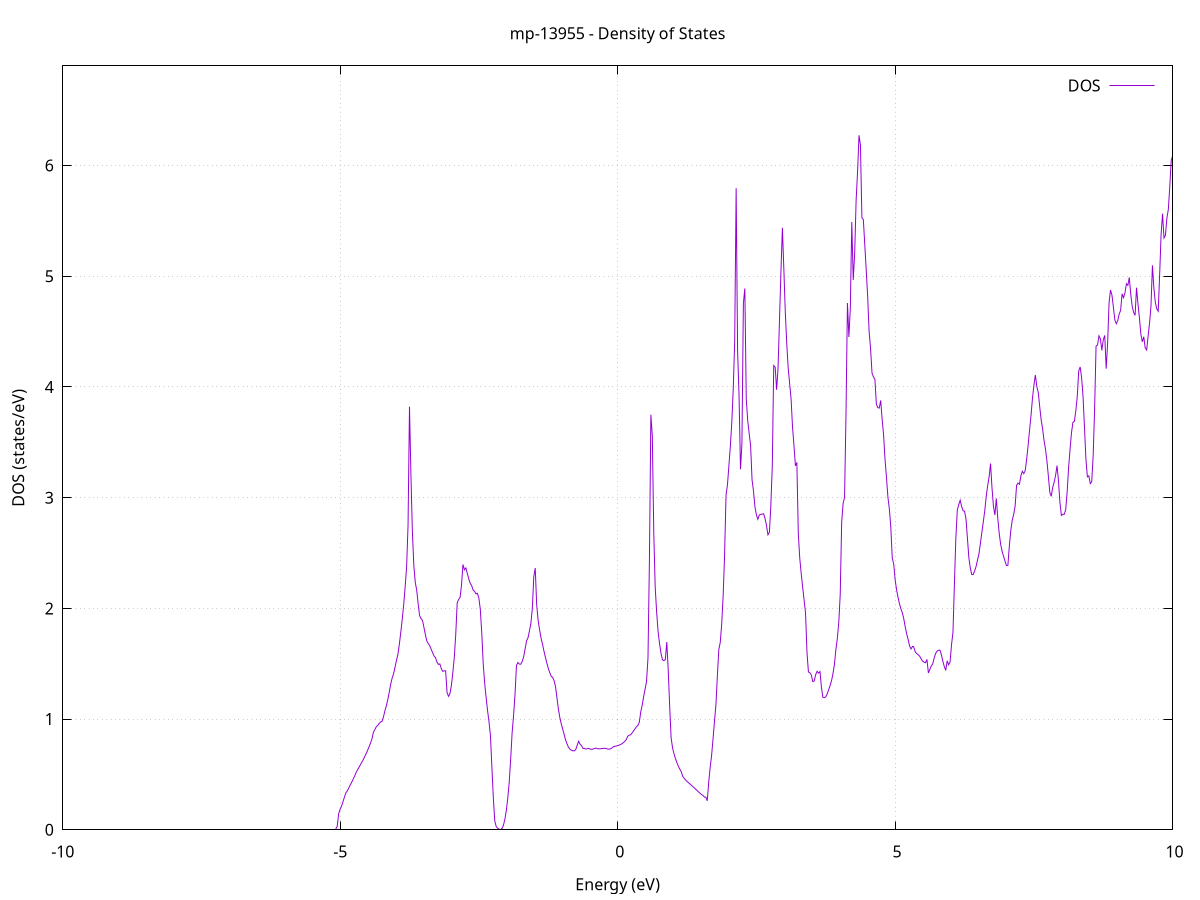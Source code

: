 set title 'mp-13955 - Density of States'
set xlabel 'Energy (eV)'
set ylabel 'DOS (states/eV)'
set grid
set xrange [-10:10]
set yrange [0:6.901]
set xzeroaxis lt -1
set terminal png size 800,600
set output 'mp-13955_dos_gnuplot.png'
plot '-' using 1:2 with lines title 'DOS'
-36.574900 0.000000
-36.548900 0.000000
-36.522800 0.000000
-36.496800 0.000000
-36.470700 0.000000
-36.444700 0.000000
-36.418600 0.000000
-36.392600 0.000000
-36.366500 0.000000
-36.340500 0.000000
-36.314400 0.000000
-36.288400 0.000000
-36.262300 0.000000
-36.236300 0.000000
-36.210200 0.000000
-36.184200 0.000000
-36.158100 0.000000
-36.132100 0.000000
-36.106000 0.000000
-36.080000 0.000000
-36.053900 0.000000
-36.027900 0.000000
-36.001800 0.000000
-35.975800 0.000000
-35.949700 0.000000
-35.923700 0.000000
-35.897600 0.000000
-35.871600 0.000000
-35.845500 0.000000
-35.819500 0.000000
-35.793400 0.000000
-35.767400 0.000000
-35.741300 0.000000
-35.715300 0.000000
-35.689200 0.000000
-35.663200 0.000000
-35.637100 0.000000
-35.611100 0.000000
-35.585000 0.000000
-35.559000 0.000000
-35.532900 0.000000
-35.506900 0.000000
-35.480800 0.000000
-35.454800 0.000000
-35.428700 0.000000
-35.402700 0.000000
-35.376600 0.000000
-35.350600 0.000000
-35.324500 0.000000
-35.298500 0.000000
-35.272400 0.000000
-35.246400 0.000000
-35.220300 0.000000
-35.194300 0.000000
-35.168200 0.000000
-35.142200 0.000000
-35.116100 0.000000
-35.090100 0.000000
-35.064000 0.000000
-35.038000 0.000000
-35.011900 0.000000
-34.985900 0.000000
-34.959800 0.000000
-34.933800 0.000000
-34.907700 0.000000
-34.881700 0.000000
-34.855600 0.000000
-34.829600 0.000000
-34.803500 0.000000
-34.777500 0.000000
-34.751400 0.000000
-34.725400 0.000000
-34.699300 0.000000
-34.673300 0.000000
-34.647200 0.000000
-34.621200 0.000000
-34.595100 0.000000
-34.569100 0.000000
-34.543000 0.000000
-34.517000 0.000000
-34.490900 0.000000
-34.464900 0.000000
-34.438800 0.000000
-34.412800 0.000000
-34.386700 0.000000
-34.360700 0.000000
-34.334600 0.000000
-34.308600 0.000000
-34.282500 0.000000
-34.256500 0.000000
-34.230400 0.000000
-34.204400 42.648900
-34.178300 0.000000
-34.152300 0.000000
-34.126200 0.000000
-34.100200 0.000000
-34.074100 0.000000
-34.048100 0.000000
-34.022000 0.000000
-33.996000 0.000000
-33.969900 0.000000
-33.943900 0.000000
-33.917800 0.000000
-33.891800 0.000000
-33.865700 0.000000
-33.839700 0.000000
-33.813600 0.000000
-33.787600 0.000000
-33.761500 0.000000
-33.735500 0.000000
-33.709400 0.000000
-33.683400 0.000000
-33.657300 0.000000
-33.631300 0.000000
-33.605200 0.000000
-33.579200 0.000000
-33.553100 0.000000
-33.527100 0.000000
-33.501000 0.000000
-33.475000 0.000000
-33.448900 0.000000
-33.422900 0.000000
-33.396800 0.000000
-33.370800 0.000000
-33.344700 0.000000
-33.318700 0.000000
-33.292600 0.000000
-33.266600 0.000000
-33.240500 0.000000
-33.214500 0.000000
-33.188400 0.000000
-33.162400 0.000000
-33.136300 0.000000
-33.110300 0.000000
-33.084200 0.000000
-33.058200 0.000000
-33.032100 0.000000
-33.006100 0.000000
-32.980000 0.000000
-32.954000 0.000000
-32.927900 0.000000
-32.901900 0.000000
-32.875800 0.000000
-32.849800 0.000000
-32.823700 0.000000
-32.797700 0.000000
-32.771600 0.000000
-32.745600 0.000000
-32.719500 0.000000
-32.693500 0.000000
-32.667400 0.000000
-32.641400 0.000000
-32.615300 0.000000
-32.589200 0.000000
-32.563200 0.000000
-32.537100 0.000000
-32.511100 0.000000
-32.485000 0.000000
-32.459000 0.000000
-32.432900 0.000000
-32.406900 0.000000
-32.380800 0.000000
-32.354800 0.000000
-32.328700 0.000000
-32.302700 0.000000
-32.276600 0.000000
-32.250600 0.000000
-32.224500 0.000000
-32.198500 0.000000
-32.172400 0.000000
-32.146400 0.000000
-32.120300 0.000000
-32.094300 0.000000
-32.068200 0.000000
-32.042200 0.000000
-32.016100 0.000000
-31.990100 0.000000
-31.964000 0.000000
-31.938000 0.000000
-31.911900 0.000000
-31.885900 0.000000
-31.859800 0.000000
-31.833800 0.000000
-31.807700 0.000000
-31.781700 0.000000
-31.755600 0.000000
-31.729600 0.000000
-31.703500 0.000000
-31.677500 0.000000
-31.651400 0.000000
-31.625400 0.000000
-31.599300 0.000000
-31.573300 0.000000
-31.547200 0.000000
-31.521200 0.000000
-31.495100 0.000000
-31.469100 0.000000
-31.443000 0.000000
-31.417000 0.000000
-31.390900 0.000000
-31.364900 0.000000
-31.338800 0.000000
-31.312800 0.000000
-31.286700 0.000000
-31.260700 0.000000
-31.234600 0.000000
-31.208600 0.000000
-31.182500 0.000000
-31.156500 0.000000
-31.130400 0.000000
-31.104400 0.000000
-31.078300 0.000000
-31.052300 0.000000
-31.026200 0.000000
-31.000200 0.000000
-30.974100 0.000000
-30.948100 0.000000
-30.922000 0.000000
-30.896000 0.000000
-30.869900 0.000000
-30.843900 0.000000
-30.817800 0.000000
-30.791800 0.000000
-30.765700 0.000000
-30.739700 0.000000
-30.713600 0.000000
-30.687600 0.000000
-30.661500 0.000000
-30.635500 0.000000
-30.609400 0.000000
-30.583400 0.000000
-30.557300 0.000000
-30.531300 0.000000
-30.505200 0.000000
-30.479200 0.000000
-30.453100 0.000000
-30.427100 0.000000
-30.401000 0.000000
-30.375000 0.000000
-30.348900 0.000000
-30.322900 0.000000
-30.296800 0.000000
-30.270800 0.000000
-30.244700 0.000000
-30.218700 0.000000
-30.192600 0.000000
-30.166600 0.000000
-30.140500 0.000000
-30.114500 0.000000
-30.088400 0.000000
-30.062400 0.000000
-30.036300 0.000000
-30.010300 0.000000
-29.984200 0.000000
-29.958200 0.000000
-29.932100 0.000000
-29.906100 0.000000
-29.880000 0.000000
-29.854000 0.000000
-29.827900 0.000000
-29.801900 0.000000
-29.775800 0.000000
-29.749800 0.000000
-29.723700 0.000000
-29.697700 0.000000
-29.671600 0.000000
-29.645600 0.000000
-29.619500 0.000000
-29.593500 0.000000
-29.567400 0.000000
-29.541400 0.000000
-29.515300 0.000000
-29.489300 0.000000
-29.463200 0.000000
-29.437200 0.000000
-29.411100 0.000000
-29.385100 0.000000
-29.359000 0.000000
-29.333000 0.000000
-29.306900 0.000000
-29.280900 0.000000
-29.254800 0.000000
-29.228800 0.000000
-29.202700 0.000000
-29.176700 0.000000
-29.150600 0.000000
-29.124600 0.000000
-29.098500 0.000000
-29.072500 0.000000
-29.046400 0.000000
-29.020400 0.000000
-28.994300 0.000000
-28.968300 0.000000
-28.942200 0.000000
-28.916200 0.000000
-28.890100 0.000000
-28.864100 0.000000
-28.838000 0.000000
-28.812000 0.000000
-28.785900 0.000000
-28.759900 0.000000
-28.733800 0.000000
-28.707800 0.000000
-28.681700 0.000000
-28.655700 0.000000
-28.629600 0.000000
-28.603500 0.000000
-28.577500 0.000000
-28.551400 0.000000
-28.525400 0.000000
-28.499300 0.000000
-28.473300 0.000000
-28.447200 0.000000
-28.421200 0.000000
-28.395100 0.000000
-28.369100 0.000000
-28.343000 0.000000
-28.317000 0.000000
-28.290900 0.000000
-28.264900 0.000000
-28.238800 0.000000
-28.212800 0.000000
-28.186700 0.000000
-28.160700 0.000000
-28.134600 0.000000
-28.108600 0.000000
-28.082500 0.000000
-28.056500 0.000000
-28.030400 0.000000
-28.004400 0.000000
-27.978300 0.000000
-27.952300 0.000000
-27.926200 0.000000
-27.900200 0.000000
-27.874100 0.000000
-27.848100 0.000000
-27.822000 0.000000
-27.796000 0.000000
-27.769900 0.000000
-27.743900 0.000000
-27.717800 0.000000
-27.691800 0.000000
-27.665700 0.000000
-27.639700 0.000000
-27.613600 0.000000
-27.587600 0.000000
-27.561500 0.000000
-27.535500 0.000000
-27.509400 0.000000
-27.483400 0.000000
-27.457300 0.000000
-27.431300 0.000000
-27.405200 0.000000
-27.379200 0.000000
-27.353100 0.000000
-27.327100 0.000000
-27.301000 0.000000
-27.275000 0.000000
-27.248900 0.000000
-27.222900 0.000000
-27.196800 0.000000
-27.170800 0.000000
-27.144700 0.000000
-27.118700 0.000000
-27.092600 0.000000
-27.066600 0.000000
-27.040500 0.000000
-27.014500 0.000000
-26.988400 0.000000
-26.962400 0.000000
-26.936300 0.000000
-26.910300 0.000000
-26.884200 0.000000
-26.858200 0.000000
-26.832100 0.000000
-26.806100 0.000000
-26.780000 0.000000
-26.754000 0.000000
-26.727900 0.000000
-26.701900 0.000000
-26.675800 0.000000
-26.649800 0.000000
-26.623700 0.000000
-26.597700 0.000000
-26.571600 0.000000
-26.545600 0.000000
-26.519500 0.000000
-26.493500 0.000000
-26.467400 0.000000
-26.441400 0.000000
-26.415300 0.000000
-26.389300 0.000000
-26.363200 0.000000
-26.337200 0.000000
-26.311100 0.000000
-26.285100 0.000000
-26.259000 0.000000
-26.233000 0.000000
-26.206900 0.000000
-26.180900 0.000000
-26.154800 0.000000
-26.128800 0.000000
-26.102700 0.000000
-26.076700 0.000000
-26.050600 0.000000
-26.024600 0.000000
-25.998500 0.000000
-25.972500 0.000000
-25.946400 0.000000
-25.920400 0.000000
-25.894300 0.000000
-25.868300 0.000000
-25.842200 0.000000
-25.816200 0.000000
-25.790100 0.000000
-25.764100 0.000000
-25.738000 0.000000
-25.712000 0.000000
-25.685900 0.000000
-25.659900 0.000000
-25.633800 0.000000
-25.607800 0.000000
-25.581700 0.000000
-25.555700 0.000000
-25.529600 0.000000
-25.503600 0.000000
-25.477500 0.000000
-25.451500 0.000000
-25.425400 0.000000
-25.399400 0.000000
-25.373300 0.000000
-25.347300 0.000000
-25.321200 0.000000
-25.295200 0.000000
-25.269100 0.000000
-25.243100 0.000000
-25.217000 0.000000
-25.191000 0.000000
-25.164900 0.000000
-25.138900 0.000000
-25.112800 0.000000
-25.086800 0.000000
-25.060700 0.000000
-25.034700 0.000000
-25.008600 0.000000
-24.982600 0.000000
-24.956500 0.000000
-24.930500 0.000000
-24.904400 0.000000
-24.878400 0.000000
-24.852300 0.000000
-24.826300 0.000000
-24.800200 0.000000
-24.774200 0.000000
-24.748100 0.000000
-24.722100 0.000000
-24.696000 0.000000
-24.670000 0.000000
-24.643900 0.000000
-24.617800 0.000000
-24.591800 0.000000
-24.565700 0.000000
-24.539700 0.000000
-24.513600 0.000000
-24.487600 0.000000
-24.461500 0.000000
-24.435500 0.000000
-24.409400 0.000000
-24.383400 0.000000
-24.357300 0.000000
-24.331300 0.000000
-24.305200 0.000000
-24.279200 0.000000
-24.253100 0.000000
-24.227100 0.000000
-24.201000 0.000000
-24.175000 0.000000
-24.148900 0.000000
-24.122900 0.000000
-24.096800 0.000000
-24.070800 0.000000
-24.044700 0.000000
-24.018700 0.000000
-23.992600 0.000000
-23.966600 0.000000
-23.940500 0.000000
-23.914500 0.000000
-23.888400 0.000000
-23.862400 0.000000
-23.836300 0.000000
-23.810300 0.000000
-23.784200 0.000000
-23.758200 0.000000
-23.732100 0.000000
-23.706100 0.000000
-23.680000 0.000000
-23.654000 0.000000
-23.627900 0.000000
-23.601900 0.000000
-23.575800 0.000000
-23.549800 0.000000
-23.523700 0.000000
-23.497700 0.000000
-23.471600 0.000000
-23.445600 0.000000
-23.419500 0.000000
-23.393500 0.000000
-23.367400 0.000000
-23.341400 0.000000
-23.315300 0.000000
-23.289300 0.000000
-23.263200 0.000000
-23.237200 0.000000
-23.211100 0.000000
-23.185100 0.000000
-23.159000 0.000000
-23.133000 0.000000
-23.106900 0.000000
-23.080900 0.000000
-23.054800 0.000000
-23.028800 0.000000
-23.002700 0.000000
-22.976700 0.000000
-22.950600 0.000000
-22.924600 0.000000
-22.898500 0.000000
-22.872500 0.000000
-22.846400 0.000000
-22.820400 0.000000
-22.794300 0.000000
-22.768300 0.000000
-22.742200 0.000000
-22.716200 0.000000
-22.690100 0.000000
-22.664100 0.000000
-22.638000 0.000000
-22.612000 0.000000
-22.585900 0.000000
-22.559900 0.000000
-22.533800 0.000000
-22.507800 0.000000
-22.481700 0.000000
-22.455700 0.000000
-22.429600 0.000000
-22.403600 0.000000
-22.377500 0.000000
-22.351500 0.000000
-22.325400 0.000000
-22.299400 0.000000
-22.273300 0.000000
-22.247300 0.000000
-22.221200 0.000000
-22.195200 0.000000
-22.169100 0.000000
-22.143100 0.000000
-22.117000 0.000000
-22.091000 0.000000
-22.064900 0.000000
-22.038900 0.000000
-22.012800 0.000000
-21.986800 0.000000
-21.960700 0.000000
-21.934700 0.000000
-21.908600 0.000000
-21.882600 0.000000
-21.856500 0.000000
-21.830500 0.000000
-21.804400 0.000000
-21.778400 0.000000
-21.752300 0.000000
-21.726300 0.000000
-21.700200 0.000000
-21.674200 0.000000
-21.648100 0.000000
-21.622100 0.000000
-21.596000 0.000000
-21.570000 0.000000
-21.543900 0.000000
-21.517900 0.000000
-21.491800 0.000000
-21.465800 0.000000
-21.439700 0.000000
-21.413700 0.000000
-21.387600 0.000000
-21.361600 0.000000
-21.335500 0.000000
-21.309500 0.000000
-21.283400 0.000000
-21.257400 0.000000
-21.231300 0.000000
-21.205300 0.000000
-21.179200 0.000000
-21.153200 0.000000
-21.127100 0.000000
-21.101100 0.000000
-21.075000 0.000000
-21.049000 0.000000
-21.022900 0.000000
-20.996900 0.000000
-20.970800 0.000000
-20.944800 0.000000
-20.918700 0.000000
-20.892700 0.000000
-20.866600 0.000000
-20.840600 0.000000
-20.814500 0.000000
-20.788500 0.000000
-20.762400 0.000000
-20.736400 0.000000
-20.710300 0.000000
-20.684300 0.000000
-20.658200 0.000000
-20.632100 0.000000
-20.606100 0.000000
-20.580000 0.000000
-20.554000 0.000000
-20.527900 0.000000
-20.501900 0.000000
-20.475800 0.000000
-20.449800 0.000000
-20.423700 0.000000
-20.397700 0.000000
-20.371600 0.000000
-20.345600 0.000000
-20.319500 0.000000
-20.293500 0.000000
-20.267400 0.000000
-20.241400 0.000000
-20.215300 0.000000
-20.189300 0.000000
-20.163200 0.000000
-20.137200 0.000000
-20.111100 0.000000
-20.085100 0.000000
-20.059000 0.000000
-20.033000 0.000000
-20.006900 0.000000
-19.980900 0.000000
-19.954800 0.000000
-19.928800 0.000000
-19.902700 0.000000
-19.876700 0.000000
-19.850600 0.000000
-19.824600 0.000000
-19.798500 0.000000
-19.772500 0.000000
-19.746400 0.000000
-19.720400 0.000000
-19.694300 0.000000
-19.668300 0.000000
-19.642200 0.000000
-19.616200 0.000000
-19.590100 0.000000
-19.564100 0.000000
-19.538000 0.000000
-19.512000 0.000000
-19.485900 0.000000
-19.459900 0.000000
-19.433800 0.000000
-19.407800 0.000000
-19.381700 0.000000
-19.355700 0.000000
-19.329600 0.000000
-19.303600 0.000000
-19.277500 0.000000
-19.251500 0.000000
-19.225400 0.000000
-19.199400 0.000000
-19.173300 0.000000
-19.147300 0.000000
-19.121200 0.000000
-19.095200 0.000000
-19.069100 0.000000
-19.043100 0.000000
-19.017000 0.000000
-18.991000 0.000000
-18.964900 0.000000
-18.938900 0.000000
-18.912800 0.000000
-18.886800 0.000000
-18.860700 0.000000
-18.834700 0.000000
-18.808600 0.000000
-18.782600 0.000000
-18.756500 0.000000
-18.730500 0.000000
-18.704400 0.000000
-18.678400 0.000000
-18.652300 0.000000
-18.626300 0.000000
-18.600200 0.000000
-18.574200 0.000000
-18.548100 0.000000
-18.522100 0.000000
-18.496000 0.000000
-18.470000 0.000000
-18.443900 0.000000
-18.417900 0.000000
-18.391800 0.000000
-18.365800 0.000000
-18.339700 0.000000
-18.313700 0.000000
-18.287600 0.000000
-18.261600 0.000000
-18.235500 0.000000
-18.209500 0.000000
-18.183400 0.000000
-18.157400 0.000000
-18.131300 0.000000
-18.105300 0.000000
-18.079200 0.000000
-18.053200 0.000000
-18.027100 0.000000
-18.001100 0.000000
-17.975000 0.000000
-17.949000 0.000000
-17.922900 0.000000
-17.896900 0.000000
-17.870800 0.000000
-17.844800 0.000000
-17.818700 0.000000
-17.792700 0.000000
-17.766600 0.000000
-17.740600 0.000000
-17.714500 0.000000
-17.688500 0.000000
-17.662400 0.000000
-17.636400 0.000000
-17.610300 0.000000
-17.584300 0.000000
-17.558200 0.000000
-17.532200 0.000000
-17.506100 0.000000
-17.480100 0.000000
-17.454000 0.000000
-17.428000 0.000000
-17.401900 0.000000
-17.375900 0.000000
-17.349800 0.000000
-17.323800 0.000000
-17.297700 0.000000
-17.271700 0.000000
-17.245600 0.000000
-17.219600 0.000000
-17.193500 0.000000
-17.167500 0.000000
-17.141400 0.000000
-17.115400 0.000000
-17.089300 0.000000
-17.063300 0.000000
-17.037200 0.000000
-17.011200 0.000000
-16.985100 0.000000
-16.959100 0.000000
-16.933000 0.000000
-16.907000 0.000000
-16.880900 0.000000
-16.854900 0.000000
-16.828800 0.000000
-16.802800 0.000000
-16.776700 0.000000
-16.750700 0.000000
-16.724600 0.000000
-16.698600 0.000000
-16.672500 0.000000
-16.646500 0.000000
-16.620400 0.000000
-16.594300 0.000000
-16.568300 0.000000
-16.542200 0.000000
-16.516200 0.000000
-16.490100 0.000000
-16.464100 0.000000
-16.438000 0.000000
-16.412000 0.000000
-16.385900 0.000000
-16.359900 0.000000
-16.333800 0.000000
-16.307800 0.000000
-16.281700 0.000000
-16.255700 0.000000
-16.229600 0.000000
-16.203600 0.000000
-16.177500 0.000000
-16.151500 0.000000
-16.125400 0.000000
-16.099400 0.000000
-16.073300 0.000000
-16.047300 0.000000
-16.021200 0.000000
-15.995200 0.000000
-15.969100 0.000000
-15.943100 0.000000
-15.917000 0.000000
-15.891000 0.000000
-15.864900 0.000000
-15.838900 0.000000
-15.812800 0.000000
-15.786800 0.000000
-15.760700 0.000000
-15.734700 0.000000
-15.708600 0.000000
-15.682600 0.000000
-15.656500 0.000000
-15.630500 0.000000
-15.604400 0.000000
-15.578400 0.000000
-15.552300 0.000000
-15.526300 0.000000
-15.500200 0.000000
-15.474200 0.000000
-15.448100 0.000000
-15.422100 0.000000
-15.396000 0.000000
-15.370000 0.000000
-15.343900 0.000000
-15.317900 0.000000
-15.291800 0.000000
-15.265800 0.000000
-15.239700 0.000000
-15.213700 0.000000
-15.187600 0.000000
-15.161600 0.000000
-15.135500 0.000000
-15.109500 0.000000
-15.083400 0.000000
-15.057400 0.000000
-15.031300 0.000000
-15.005300 0.000000
-14.979200 0.000000
-14.953200 0.000000
-14.927100 0.000000
-14.901100 0.000000
-14.875000 0.000000
-14.849000 0.000000
-14.822900 0.000000
-14.796900 0.000000
-14.770800 0.000000
-14.744800 0.000000
-14.718700 0.000000
-14.692700 0.000000
-14.666600 0.000000
-14.640600 0.000000
-14.614500 0.000000
-14.588500 0.000000
-14.562400 0.000000
-14.536400 0.000000
-14.510300 0.000000
-14.484300 0.000000
-14.458200 0.000000
-14.432200 0.000000
-14.406100 0.000000
-14.380100 0.000000
-14.354000 0.000000
-14.328000 0.000000
-14.301900 0.000000
-14.275900 0.000000
-14.249800 0.000000
-14.223800 0.000000
-14.197700 0.000000
-14.171700 0.000000
-14.145600 0.000000
-14.119600 0.000000
-14.093500 0.000000
-14.067500 0.000000
-14.041400 0.000000
-14.015400 1.744100
-13.989300 16.630800
-13.963300 39.862100
-13.937200 52.056200
-13.911200 31.255400
-13.885100 36.114600
-13.859100 38.446600
-13.833000 29.664800
-13.807000 48.393900
-13.780900 65.214300
-13.754900 74.252900
-13.728800 25.626600
-13.702800 0.000000
-13.676700 0.000000
-13.650700 0.000000
-13.624600 0.000000
-13.598600 0.000000
-13.572500 0.000000
-13.546500 0.000000
-13.520400 0.000000
-13.494400 0.000000
-13.468300 0.000000
-13.442300 0.000000
-13.416200 0.000000
-13.390200 0.000000
-13.364100 0.000000
-13.338100 0.000000
-13.312000 0.000000
-13.286000 0.000000
-13.259900 0.000000
-13.233900 0.000000
-13.207800 0.000000
-13.181800 0.000000
-13.155700 0.000000
-13.129700 0.000000
-13.103600 0.000000
-13.077600 0.000000
-13.051500 0.000000
-13.025500 0.000000
-12.999400 0.000000
-12.973400 0.000000
-12.947300 0.000000
-12.921300 0.000000
-12.895200 0.000000
-12.869200 0.000000
-12.843100 0.000000
-12.817100 0.000000
-12.791000 0.000000
-12.765000 0.000000
-12.738900 0.000000
-12.712900 0.000000
-12.686800 0.000000
-12.660800 0.000000
-12.634700 0.000000
-12.608600 0.000000
-12.582600 0.000000
-12.556500 0.000000
-12.530500 0.000000
-12.504400 0.000000
-12.478400 0.000000
-12.452300 0.000000
-12.426300 0.000000
-12.400200 0.000000
-12.374200 0.000000
-12.348100 0.000000
-12.322100 0.000000
-12.296000 0.000000
-12.270000 0.000000
-12.243900 0.000000
-12.217900 0.000000
-12.191800 0.000000
-12.165800 0.000000
-12.139700 0.000000
-12.113700 0.000000
-12.087600 0.000000
-12.061600 0.000000
-12.035500 0.000000
-12.009500 0.000000
-11.983400 0.000000
-11.957400 0.000000
-11.931300 0.000000
-11.905300 0.000000
-11.879200 0.000000
-11.853200 0.000000
-11.827100 0.000000
-11.801100 0.000000
-11.775000 0.000000
-11.749000 0.000000
-11.722900 0.000000
-11.696900 0.000000
-11.670800 0.000000
-11.644800 0.000000
-11.618700 0.000000
-11.592700 0.000000
-11.566600 0.000000
-11.540600 0.000000
-11.514500 0.000000
-11.488500 0.000000
-11.462400 0.000000
-11.436400 0.000000
-11.410300 0.000000
-11.384300 0.000000
-11.358200 0.000000
-11.332200 0.000000
-11.306100 0.000000
-11.280100 0.000000
-11.254000 0.000000
-11.228000 0.000000
-11.201900 0.000000
-11.175900 0.000000
-11.149800 0.000000
-11.123800 0.000000
-11.097700 0.000000
-11.071700 0.000000
-11.045600 0.000000
-11.019600 0.000000
-10.993500 0.000000
-10.967500 0.000000
-10.941400 0.000000
-10.915400 0.000000
-10.889300 0.000000
-10.863300 0.000000
-10.837200 0.000000
-10.811200 0.000000
-10.785100 0.000000
-10.759100 0.000000
-10.733000 0.000000
-10.707000 0.000000
-10.680900 0.000000
-10.654900 0.000000
-10.628800 0.000000
-10.602800 0.000000
-10.576700 0.000000
-10.550700 0.000000
-10.524600 0.000000
-10.498600 0.000000
-10.472500 0.000000
-10.446500 0.000000
-10.420400 0.000000
-10.394400 0.000000
-10.368300 0.000000
-10.342300 0.000000
-10.316200 0.000000
-10.290200 0.000000
-10.264100 0.000000
-10.238100 0.000000
-10.212000 0.000000
-10.186000 0.000000
-10.159900 0.000000
-10.133900 0.000000
-10.107800 0.000000
-10.081800 0.000000
-10.055700 0.000000
-10.029700 0.000000
-10.003600 0.000000
-9.977600 0.000000
-9.951500 0.000000
-9.925500 0.000000
-9.899400 0.000000
-9.873400 0.000000
-9.847300 0.000000
-9.821300 0.000000
-9.795200 0.000000
-9.769200 0.000000
-9.743100 0.000000
-9.717100 0.000000
-9.691000 0.000000
-9.665000 0.000000
-9.638900 0.000000
-9.612900 0.000000
-9.586800 0.000000
-9.560800 0.000000
-9.534700 0.000000
-9.508700 0.000000
-9.482600 0.000000
-9.456600 0.000000
-9.430500 0.000000
-9.404500 0.000000
-9.378400 0.000000
-9.352400 0.000000
-9.326300 0.000000
-9.300300 0.000000
-9.274200 0.000000
-9.248200 0.000000
-9.222100 0.000000
-9.196100 0.000000
-9.170000 0.000000
-9.144000 0.000000
-9.117900 0.000000
-9.091900 0.000000
-9.065800 0.000000
-9.039800 0.000000
-9.013700 0.000000
-8.987700 0.000000
-8.961600 0.000000
-8.935600 0.000000
-8.909500 0.000000
-8.883500 0.000000
-8.857400 0.000000
-8.831400 0.000000
-8.805300 0.000000
-8.779300 0.000000
-8.753200 0.000000
-8.727200 0.000000
-8.701100 0.000000
-8.675100 0.000000
-8.649000 0.000000
-8.622900 0.000000
-8.596900 0.000000
-8.570800 0.000000
-8.544800 0.000000
-8.518700 0.000000
-8.492700 0.000000
-8.466600 0.000000
-8.440600 0.000000
-8.414500 0.000000
-8.388500 0.000000
-8.362400 0.000000
-8.336400 0.000000
-8.310300 0.000000
-8.284300 0.000000
-8.258200 0.000000
-8.232200 0.000000
-8.206100 0.000000
-8.180100 0.000000
-8.154000 0.000000
-8.128000 0.000000
-8.101900 0.000000
-8.075900 0.000000
-8.049800 0.000000
-8.023800 0.000000
-7.997700 0.000000
-7.971700 0.000000
-7.945600 0.000000
-7.919600 0.000000
-7.893500 0.000000
-7.867500 0.000000
-7.841400 0.000000
-7.815400 0.000000
-7.789300 0.000000
-7.763300 0.000000
-7.737200 0.000000
-7.711200 0.000000
-7.685100 0.000000
-7.659100 0.000000
-7.633000 0.000000
-7.607000 0.000000
-7.580900 0.000000
-7.554900 0.000000
-7.528800 0.000000
-7.502800 0.000000
-7.476700 0.000000
-7.450700 0.000000
-7.424600 0.000000
-7.398600 0.000000
-7.372500 0.000000
-7.346500 0.000000
-7.320400 0.000000
-7.294400 0.000000
-7.268300 0.000000
-7.242300 0.000000
-7.216200 0.000000
-7.190200 0.000000
-7.164100 0.000000
-7.138100 0.000000
-7.112000 0.000000
-7.086000 0.000000
-7.059900 0.000000
-7.033900 0.000000
-7.007800 0.000000
-6.981800 0.000000
-6.955700 0.000000
-6.929700 0.000000
-6.903600 0.000000
-6.877600 0.000000
-6.851500 0.000000
-6.825500 0.000000
-6.799400 0.000000
-6.773400 0.000000
-6.747300 0.000000
-6.721300 0.000000
-6.695200 0.000000
-6.669200 0.000000
-6.643100 0.000000
-6.617100 0.000000
-6.591000 0.000000
-6.565000 0.000000
-6.538900 0.000000
-6.512900 0.000000
-6.486800 0.000000
-6.460800 0.000000
-6.434700 0.000000
-6.408700 0.000000
-6.382600 0.000000
-6.356600 0.000000
-6.330500 0.000000
-6.304500 0.000000
-6.278400 0.000000
-6.252400 0.000000
-6.226300 0.000000
-6.200300 0.000000
-6.174200 0.000000
-6.148200 0.000000
-6.122100 0.000000
-6.096100 0.000000
-6.070000 0.000000
-6.044000 0.000000
-6.017900 0.000000
-5.991900 0.000000
-5.965800 0.000000
-5.939800 0.000000
-5.913700 0.000000
-5.887700 0.000000
-5.861600 0.000000
-5.835600 0.000000
-5.809500 0.000000
-5.783500 0.000000
-5.757400 0.000000
-5.731400 0.000000
-5.705300 0.000000
-5.679300 0.000000
-5.653200 0.000000
-5.627200 0.000000
-5.601100 0.000000
-5.575100 0.000000
-5.549000 0.000000
-5.523000 0.000000
-5.496900 0.000000
-5.470900 0.000000
-5.444800 0.000000
-5.418800 0.000000
-5.392700 0.000000
-5.366700 0.000000
-5.340600 0.000000
-5.314600 0.000000
-5.288500 0.000000
-5.262500 0.000000
-5.236400 0.000000
-5.210400 0.000000
-5.184300 0.000000
-5.158300 0.000000
-5.132200 0.000000
-5.106200 0.000000
-5.080100 0.000000
-5.054100 0.031600
-5.028000 0.144800
-5.002000 0.186300
-4.975900 0.213700
-4.949900 0.254000
-4.923800 0.295400
-4.897800 0.333800
-4.871700 0.351500
-4.845700 0.378000
-4.819600 0.404800
-4.793600 0.429300
-4.767500 0.455900
-4.741500 0.483900
-4.715400 0.514600
-4.689400 0.540500
-4.663300 0.562800
-4.637200 0.586500
-4.611200 0.610400
-4.585100 0.633500
-4.559100 0.660300
-4.533000 0.687700
-4.507000 0.717000
-4.480900 0.749000
-4.454900 0.782400
-4.428800 0.818900
-4.402800 0.880000
-4.376700 0.904700
-4.350700 0.930600
-4.324600 0.943100
-4.298600 0.959500
-4.272500 0.974300
-4.246500 0.980000
-4.220400 1.019700
-4.194400 1.074900
-4.168300 1.120800
-4.142300 1.177000
-4.116200 1.243100
-4.090200 1.314900
-4.064100 1.370600
-4.038100 1.410000
-4.012000 1.469600
-3.986000 1.530300
-3.959900 1.586300
-3.933900 1.678100
-3.907800 1.787300
-3.881800 1.905600
-3.855700 2.033800
-3.829700 2.193600
-3.803600 2.375100
-3.777600 2.747400
-3.751500 3.822200
-3.725500 3.201800
-3.699400 2.692100
-3.673400 2.387200
-3.647300 2.234600
-3.621300 2.163900
-3.595200 2.041100
-3.569200 1.934300
-3.543100 1.908200
-3.517100 1.891100
-3.491000 1.827300
-3.465000 1.762400
-3.438900 1.704700
-3.412900 1.682900
-3.386800 1.662700
-3.360800 1.630500
-3.334700 1.599900
-3.308700 1.569300
-3.282600 1.555400
-3.256600 1.514600
-3.230500 1.493600
-3.204500 1.498700
-3.178400 1.456600
-3.152400 1.431600
-3.126300 1.435400
-3.100300 1.436600
-3.074200 1.238600
-3.048200 1.205600
-3.022100 1.230100
-2.996100 1.305600
-2.970000 1.421200
-2.944000 1.558300
-2.917900 1.763500
-2.891900 2.050300
-2.865800 2.080400
-2.839800 2.098700
-2.813700 2.210700
-2.787700 2.396600
-2.761600 2.349000
-2.735600 2.365300
-2.709500 2.315300
-2.683500 2.266600
-2.657400 2.226200
-2.631400 2.206600
-2.605300 2.165900
-2.579300 2.153400
-2.553200 2.131300
-2.527200 2.136200
-2.501100 2.093100
-2.475100 1.990700
-2.449000 1.775200
-2.423000 1.503000
-2.396900 1.326000
-2.370900 1.198100
-2.344800 1.078800
-2.318800 0.976600
-2.292700 0.852200
-2.266700 0.568300
-2.240600 0.289500
-2.214600 0.080100
-2.188500 0.028600
-2.162500 0.014400
-2.136400 0.006300
-2.110400 0.001500
-2.084300 0.011500
-2.058300 0.040900
-2.032200 0.095100
-2.006200 0.174600
-1.980100 0.286700
-1.954100 0.430800
-1.928000 0.637200
-1.902000 0.875000
-1.875900 1.031800
-1.849900 1.219300
-1.823800 1.483600
-1.797800 1.511400
-1.771700 1.496900
-1.745700 1.495700
-1.719600 1.521000
-1.693600 1.563200
-1.667500 1.634900
-1.641500 1.707600
-1.615400 1.734700
-1.589400 1.797900
-1.563300 1.866400
-1.537300 2.002500
-1.511200 2.287200
-1.485200 2.364700
-1.459100 2.031900
-1.433100 1.892100
-1.407000 1.806900
-1.381000 1.733400
-1.354900 1.677700
-1.328900 1.616700
-1.302800 1.559900
-1.276800 1.507300
-1.250700 1.459500
-1.224700 1.421100
-1.198600 1.387400
-1.172600 1.377300
-1.146500 1.348300
-1.120500 1.294800
-1.094400 1.194800
-1.068400 1.091400
-1.042300 1.015200
-1.016300 0.957000
-0.990200 0.909300
-0.964200 0.860300
-0.938100 0.811200
-0.912100 0.775100
-0.886000 0.745000
-0.860000 0.727600
-0.833900 0.718600
-0.807900 0.713400
-0.781800 0.712800
-0.755800 0.724100
-0.729700 0.762200
-0.703700 0.799800
-0.677600 0.773800
-0.651500 0.761100
-0.625500 0.735800
-0.599400 0.734600
-0.573400 0.729200
-0.547300 0.731700
-0.521300 0.736000
-0.495200 0.729300
-0.469200 0.726300
-0.443100 0.728900
-0.417100 0.734900
-0.391000 0.737300
-0.365000 0.732800
-0.338900 0.730800
-0.312900 0.731700
-0.286800 0.733100
-0.260800 0.734900
-0.234700 0.736900
-0.208700 0.734800
-0.182600 0.729700
-0.156600 0.728400
-0.130500 0.730700
-0.104500 0.738100
-0.078400 0.749500
-0.052400 0.754200
-0.026300 0.756200
-0.000300 0.760200
0.025800 0.764800
0.051800 0.769800
0.077900 0.777600
0.103900 0.787400
0.130000 0.798900
0.156000 0.815700
0.182100 0.845700
0.208100 0.854700
0.234200 0.858300
0.260200 0.874400
0.286300 0.892500
0.312300 0.911700
0.338400 0.931100
0.364400 0.942100
0.390500 0.970900
0.416500 1.064600
0.442600 1.125200
0.468600 1.202400
0.494700 1.271000
0.520700 1.341100
0.546800 1.551700
0.572800 2.433200
0.598900 3.749600
0.624900 3.557000
0.651000 2.684600
0.677000 2.189600
0.703100 1.964400
0.729100 1.789600
0.755200 1.682100
0.781200 1.593300
0.807300 1.537200
0.833300 1.527700
0.859400 1.537400
0.885400 1.696200
0.911500 1.443600
0.937500 1.117700
0.963600 0.831100
0.989600 0.739500
1.015700 0.686000
1.041700 0.643400
1.067800 0.606600
1.093800 0.575000
1.119900 0.547700
1.145900 0.525300
1.172000 0.483700
1.198000 0.465500
1.224100 0.450300
1.250100 0.437300
1.276200 0.425500
1.302200 0.414000
1.328300 0.402400
1.354300 0.390700
1.380400 0.378700
1.406400 0.366600
1.432500 0.354100
1.458500 0.341900
1.484600 0.330400
1.510600 0.318300
1.536700 0.311300
1.562700 0.295600
1.588800 0.295400
1.614800 0.261600
1.640900 0.425800
1.666900 0.559600
1.693000 0.669700
1.719000 0.818800
1.745100 0.978300
1.771100 1.128800
1.797200 1.387800
1.823200 1.628400
1.849300 1.692800
1.875300 1.858400
1.901400 2.111800
1.927400 2.483900
1.953500 3.023100
1.979500 3.118200
2.005600 3.291800
2.031600 3.466500
2.057700 3.685700
2.083700 3.982600
2.109800 4.421400
2.135800 5.795600
2.161900 4.321400
2.187900 3.923200
2.214000 3.257000
2.240000 3.491000
2.266100 4.756000
2.292100 4.889800
2.318200 3.889400
2.344200 3.695700
2.370300 3.580700
2.396300 3.470500
2.422400 3.161500
2.448400 3.059700
2.474500 2.918400
2.500500 2.845000
2.526600 2.804700
2.552600 2.844000
2.578700 2.849500
2.604700 2.851400
2.630800 2.855200
2.656800 2.811200
2.682900 2.748800
2.708900 2.664100
2.735000 2.686400
2.761000 2.928800
2.787100 3.287200
2.813100 4.193900
2.839200 4.178800
2.865200 3.974900
2.891300 4.175800
2.917300 4.611800
2.943400 5.048000
2.969400 5.437800
2.995500 5.062500
3.021500 4.676400
3.047600 4.394000
3.073600 4.171300
3.099700 4.031200
3.125700 3.895300
3.151800 3.638600
3.177800 3.469400
3.203900 3.287900
3.229900 3.318200
3.256000 2.676900
3.282000 2.454500
3.308100 2.315600
3.334200 2.193500
3.360200 2.076100
3.386300 1.958900
3.412300 1.601700
3.438400 1.425900
3.464400 1.418100
3.490500 1.398900
3.516500 1.338500
3.542600 1.344300
3.568600 1.400500
3.594700 1.432000
3.620700 1.415600
3.646800 1.429500
3.672800 1.285900
3.698900 1.197400
3.724900 1.193600
3.751000 1.200700
3.777000 1.227000
3.803100 1.266400
3.829100 1.302400
3.855200 1.347600
3.881200 1.411700
3.907300 1.494500
3.933300 1.628500
3.959400 1.727400
3.985400 1.874000
4.011500 2.124600
4.037500 2.776200
4.063600 2.948800
4.089600 3.002900
4.115700 3.762100
4.141700 4.758500
4.167800 4.451900
4.193800 4.716300
4.219900 5.490700
4.245900 4.966200
4.272000 5.205500
4.298000 5.687500
4.324100 5.944000
4.350100 6.274000
4.376200 6.185200
4.402200 5.530900
4.428300 5.511600
4.454300 5.283100
4.480400 5.053700
4.506400 4.813700
4.532500 4.497900
4.558500 4.346800
4.584600 4.124800
4.610600 4.091700
4.636700 4.068700
4.662700 3.845600
4.688800 3.813000
4.714800 3.809700
4.740900 3.878700
4.766900 3.707500
4.793000 3.565300
4.819000 3.346900
4.845100 3.182300
4.871100 3.004400
4.897200 2.896900
4.923200 2.733400
4.949300 2.453700
4.975300 2.402100
5.001400 2.258300
5.027400 2.167300
5.053500 2.100300
5.079500 2.040700
5.105600 1.995800
5.131600 1.959100
5.157700 1.904100
5.183700 1.831400
5.209800 1.767500
5.235800 1.719100
5.261900 1.659400
5.287900 1.633600
5.314000 1.651900
5.340000 1.651900
5.366100 1.604300
5.392100 1.591900
5.418200 1.580800
5.444200 1.567500
5.470300 1.543000
5.496300 1.524300
5.522400 1.513700
5.548400 1.508800
5.574500 1.538700
5.600500 1.416500
5.626600 1.447800
5.652600 1.479800
5.678700 1.498600
5.704700 1.551800
5.730800 1.592400
5.756800 1.613400
5.782900 1.621900
5.808900 1.622600
5.835000 1.580800
5.861000 1.521900
5.887100 1.474800
5.913100 1.439700
5.939200 1.526100
5.965200 1.490700
5.991300 1.514700
6.017300 1.671600
6.043400 1.782900
6.069400 2.220500
6.095500 2.638000
6.121500 2.887900
6.147600 2.938000
6.173600 2.976900
6.199700 2.920400
6.225700 2.882300
6.251800 2.878000
6.277800 2.809100
6.303900 2.635900
6.329900 2.457400
6.356000 2.364400
6.382000 2.305900
6.408100 2.306300
6.434100 2.338000
6.460200 2.379300
6.486200 2.437900
6.512300 2.495400
6.538300 2.587500
6.564400 2.687700
6.590400 2.782300
6.616500 2.882300
6.642500 3.010300
6.668600 3.108900
6.694600 3.187000
6.720700 3.308700
6.746700 3.090700
6.772800 2.923000
6.798800 2.843700
6.824900 2.992700
6.850900 2.814400
6.877000 2.677300
6.903000 2.578900
6.929100 2.516200
6.955100 2.469600
6.981200 2.426900
7.007200 2.387700
7.033300 2.388900
7.059300 2.563800
7.085400 2.702000
7.111400 2.796500
7.137500 2.848000
7.163500 2.923400
7.189600 3.110400
7.215600 3.132200
7.241700 3.121400
7.267700 3.197700
7.293800 3.238800
7.319900 3.217700
7.345900 3.244700
7.372000 3.350400
7.398000 3.472300
7.424100 3.611900
7.450100 3.742700
7.476200 3.896500
7.502200 4.015000
7.528300 4.109000
7.554300 4.005200
7.580400 3.951000
7.606400 3.824700
7.632500 3.704000
7.658500 3.624700
7.684600 3.518200
7.710600 3.440000
7.736700 3.333300
7.762700 3.194600
7.788800 3.048800
7.814800 3.012200
7.840900 3.093100
7.866900 3.139800
7.893000 3.202500
7.919000 3.289700
7.945100 3.149700
7.971100 2.957100
7.997200 2.839600
8.023200 2.851100
8.049300 2.850000
8.075300 2.892200
8.101400 3.050700
8.127400 3.271800
8.153500 3.436500
8.179500 3.586400
8.205600 3.681000
8.231600 3.690100
8.257700 3.785900
8.283700 3.915000
8.309800 4.144400
8.335800 4.181200
8.361900 4.083900
8.387900 3.913000
8.414000 3.631600
8.440000 3.343800
8.466100 3.188400
8.492100 3.197100
8.518200 3.127500
8.544200 3.144300
8.570300 3.379600
8.596300 3.800800
8.622400 4.369500
8.648400 4.378700
8.674500 4.461800
8.700500 4.433700
8.726600 4.331200
8.752600 4.427200
8.778700 4.466100
8.804700 4.165100
8.830800 4.395000
8.856800 4.761600
8.882900 4.875900
8.908900 4.830200
8.935000 4.719600
8.961000 4.604700
8.987100 4.571800
9.013100 4.599400
9.039200 4.658900
9.065200 4.692600
9.091300 4.841900
9.117300 4.806700
9.143400 4.850800
9.169400 4.932800
9.195500 4.918300
9.221500 4.989800
9.247600 4.838200
9.273600 4.728400
9.299700 4.673400
9.325700 4.646900
9.351800 4.896800
9.377800 4.750900
9.403900 4.624700
9.429900 4.477100
9.456000 4.408000
9.482000 4.454100
9.508100 4.354000
9.534100 4.334400
9.560200 4.457900
9.586200 4.575300
9.612300 4.733000
9.638300 5.098900
9.664400 4.893600
9.690400 4.765800
9.716500 4.705500
9.742500 4.684400
9.768600 5.016000
9.794600 5.379100
9.820700 5.564900
9.846700 5.345900
9.872800 5.370400
9.898800 5.524700
9.924900 5.604600
9.950900 5.808000
9.977000 6.049300
10.003000 6.087200
10.029100 6.153300
10.055100 6.541800
10.081200 6.279400
10.107200 6.228200
10.133300 6.466000
10.159300 6.796100
10.185400 6.758500
10.211400 6.585800
10.237500 6.570200
10.263500 6.438100
10.289600 6.450900
10.315600 6.517900
10.341700 6.424400
10.367700 6.285400
10.393800 6.235800
10.419800 6.407700
10.445900 6.779300
10.471900 7.024900
10.498000 7.008500
10.524000 7.085800
10.550100 7.317000
10.576100 6.376100
10.602200 6.133300
10.628200 6.235000
10.654300 6.549900
10.680300 6.463800
10.706400 6.124400
10.732400 5.920900
10.758500 6.237900
10.784500 6.305100
10.810600 6.367400
10.836600 7.003500
10.862700 6.829700
10.888700 6.606100
10.914800 6.127800
10.940800 5.568300
10.966900 5.348100
10.992900 5.217000
11.019000 4.860000
11.045000 4.623700
11.071100 4.461000
11.097100 4.342300
11.123200 4.460300
11.149200 4.699700
11.175300 4.928600
11.201300 5.059400
11.227400 5.199000
11.253400 5.309800
11.279500 5.483700
11.305600 5.300800
11.331600 4.438300
11.357700 3.698400
11.383700 3.171400
11.409800 2.934200
11.435800 3.107400
11.461900 3.035900
11.487900 3.090600
11.514000 3.301500
11.540000 3.667600
11.566100 4.071000
11.592100 4.272300
11.618200 4.133900
11.644200 4.168300
11.670300 4.036900
11.696300 3.996700
11.722400 3.953100
11.748400 3.923500
11.774500 3.823400
11.800500 4.061800
11.826600 4.862400
11.852600 5.237700
11.878700 5.036000
11.904700 4.883800
11.930800 4.701900
11.956800 4.539900
11.982900 4.464500
12.008900 4.258300
12.035000 4.104200
12.061000 4.038600
12.087100 4.016000
12.113100 3.916000
12.139200 3.608700
12.165200 3.395700
12.191300 3.380700
12.217300 3.508400
12.243400 3.672200
12.269400 3.821600
12.295500 4.061200
12.321500 4.199000
12.347600 3.937200
12.373600 3.460600
12.399700 3.092400
12.425700 2.684900
12.451800 2.416800
12.477800 2.272700
12.503900 2.151900
12.529900 2.028700
12.556000 2.070400
12.582000 1.988800
12.608100 1.890400
12.634100 1.833500
12.660200 1.809900
12.686200 1.774900
12.712300 1.796200
12.738300 1.945400
12.764400 1.511600
12.790400 1.266500
12.816500 1.130200
12.842500 0.980800
12.868600 0.846100
12.894600 0.699900
12.920700 0.578000
12.946700 0.476300
12.972800 0.408100
12.998800 0.362000
13.024900 0.323400
13.050900 0.247600
13.077000 0.166200
13.103000 0.092600
13.129100 0.031200
13.155100 0.000200
13.181200 0.000000
13.207200 0.000000
13.233300 0.000000
13.259300 0.000000
13.285400 0.000000
13.311400 0.000000
13.337500 0.000000
13.363500 0.000000
13.389600 0.000000
13.415600 0.000000
13.441700 0.000000
13.467700 0.000000
13.493800 0.000000
13.519800 0.000000
13.545900 0.000000
13.571900 0.000000
13.598000 0.000000
13.624000 0.000000
13.650100 0.000000
13.676100 0.000000
13.702200 0.000000
13.728200 0.000000
13.754300 0.000000
13.780300 0.000000
13.806400 0.000000
13.832400 0.000000
13.858500 0.000000
13.884500 0.000000
13.910600 0.000000
13.936600 0.000000
13.962700 0.000000
13.988700 0.000000
14.014800 0.000000
14.040800 0.000000
14.066900 0.000000
14.092900 0.000000
14.119000 0.000000
14.145000 0.000000
14.171100 0.000000
14.197100 0.000000
14.223200 0.000000
14.249200 0.000000
14.275300 0.000000
14.301300 0.000000
14.327400 0.000000
14.353400 0.000000
14.379500 0.000000
14.405500 0.000000
14.431600 0.000000
14.457600 0.000000
14.483700 0.000000
14.509700 0.000000
14.535800 0.000000
14.561800 0.000000
14.587900 0.000000
14.613900 0.000000
14.640000 0.000000
14.666000 0.000000
14.692100 0.000000
14.718100 0.000000
14.744200 0.000000
14.770200 0.000000
14.796300 0.000000
14.822300 0.000000
14.848400 0.000000
14.874400 0.000000
14.900500 0.000000
14.926500 0.000000
14.952600 0.000000
14.978600 0.000000
15.004700 0.000000
15.030700 0.000000
15.056800 0.000000
15.082800 0.000000
15.108900 0.000000
15.134900 0.000000
15.161000 0.000000
15.187000 0.000000
15.213100 0.000000
15.239100 0.000000
15.265200 0.000000
15.291300 0.000000
15.317300 0.000000
15.343400 0.000000
15.369400 0.000000
15.395500 0.000000
15.421500 0.000000
15.447600 0.000000
15.473600 0.000000
15.499700 0.000000
15.525700 0.000000
e
